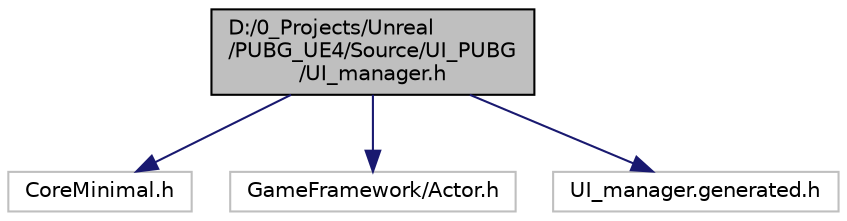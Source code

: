 digraph "D:/0_Projects/Unreal/PUBG_UE4/Source/UI_PUBG/UI_manager.h"
{
 // LATEX_PDF_SIZE
  edge [fontname="Helvetica",fontsize="10",labelfontname="Helvetica",labelfontsize="10"];
  node [fontname="Helvetica",fontsize="10",shape=record];
  Node1 [label="D:/0_Projects/Unreal\l/PUBG_UE4/Source/UI_PUBG\l/UI_manager.h",height=0.2,width=0.4,color="black", fillcolor="grey75", style="filled", fontcolor="black",tooltip="UI 매니저"];
  Node1 -> Node2 [color="midnightblue",fontsize="10",style="solid",fontname="Helvetica"];
  Node2 [label="CoreMinimal.h",height=0.2,width=0.4,color="grey75", fillcolor="white", style="filled",tooltip=" "];
  Node1 -> Node3 [color="midnightblue",fontsize="10",style="solid",fontname="Helvetica"];
  Node3 [label="GameFramework/Actor.h",height=0.2,width=0.4,color="grey75", fillcolor="white", style="filled",tooltip=" "];
  Node1 -> Node4 [color="midnightblue",fontsize="10",style="solid",fontname="Helvetica"];
  Node4 [label="UI_manager.generated.h",height=0.2,width=0.4,color="grey75", fillcolor="white", style="filled",tooltip=" "];
}
